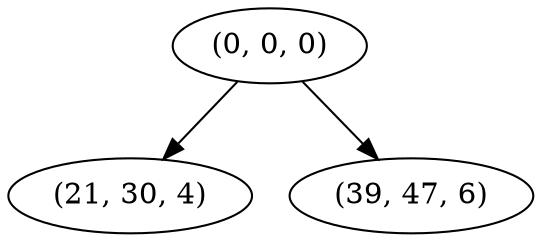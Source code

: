 digraph tree {
    "(0, 0, 0)";
    "(21, 30, 4)";
    "(39, 47, 6)";
    "(0, 0, 0)" -> "(21, 30, 4)";
    "(0, 0, 0)" -> "(39, 47, 6)";
}
